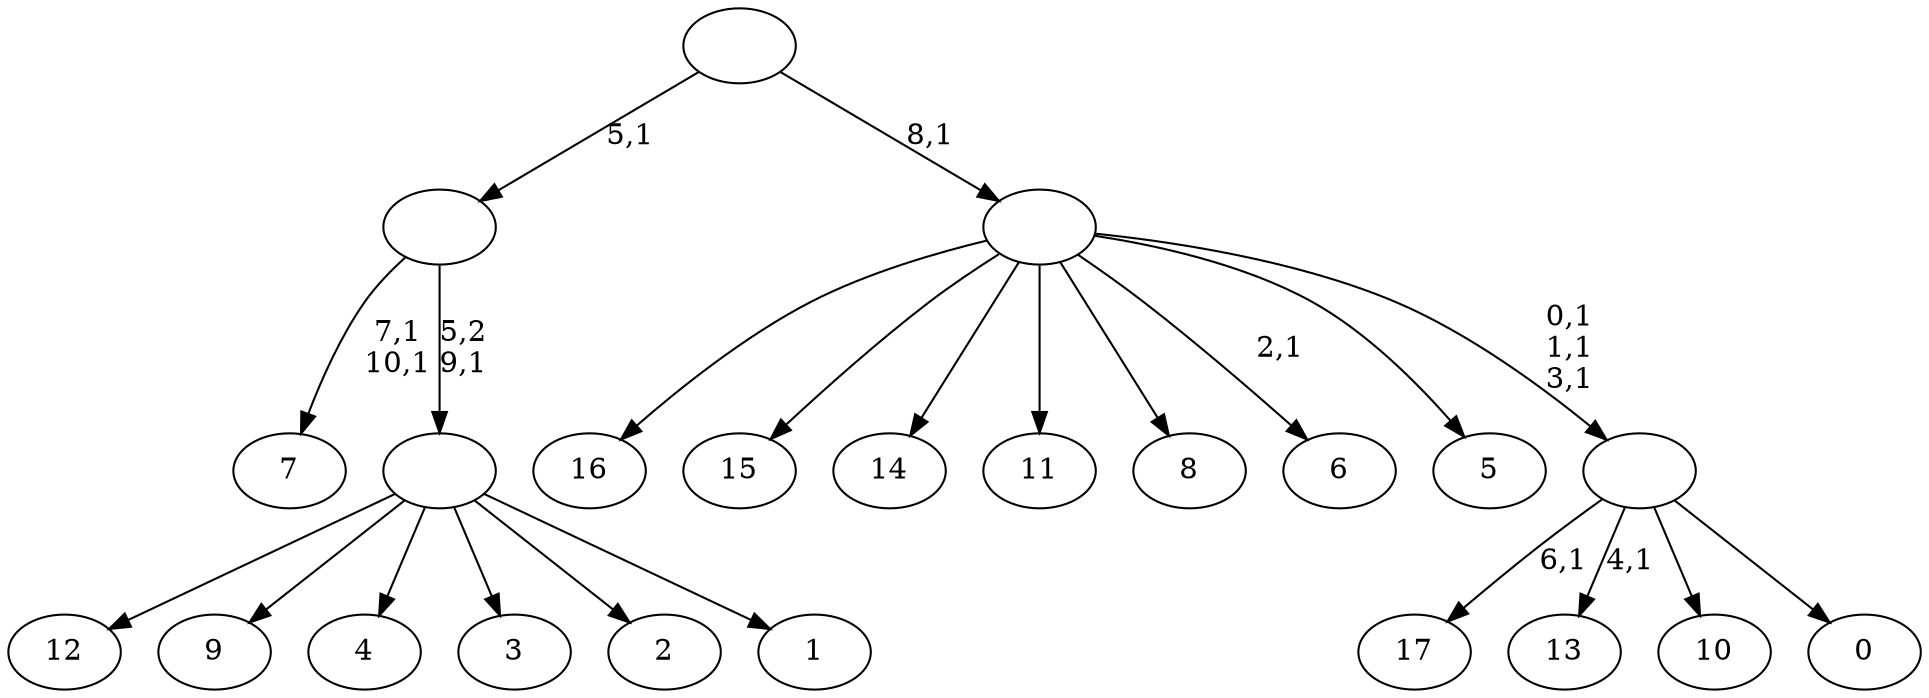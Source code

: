 digraph T {
	29 [label="17"]
	27 [label="16"]
	26 [label="15"]
	25 [label="14"]
	24 [label="13"]
	22 [label="12"]
	21 [label="11"]
	20 [label="10"]
	19 [label="9"]
	18 [label="8"]
	17 [label="7"]
	14 [label="6"]
	12 [label="5"]
	11 [label="4"]
	10 [label="3"]
	9 [label="2"]
	8 [label="1"]
	7 [label=""]
	6 [label=""]
	5 [label="0"]
	4 [label=""]
	1 [label=""]
	0 [label=""]
	7 -> 22 [label=""]
	7 -> 19 [label=""]
	7 -> 11 [label=""]
	7 -> 10 [label=""]
	7 -> 9 [label=""]
	7 -> 8 [label=""]
	6 -> 17 [label="7,1\n10,1"]
	6 -> 7 [label="5,2\n9,1"]
	4 -> 24 [label="4,1"]
	4 -> 29 [label="6,1"]
	4 -> 20 [label=""]
	4 -> 5 [label=""]
	1 -> 4 [label="0,1\n1,1\n3,1"]
	1 -> 14 [label="2,1"]
	1 -> 27 [label=""]
	1 -> 26 [label=""]
	1 -> 25 [label=""]
	1 -> 21 [label=""]
	1 -> 18 [label=""]
	1 -> 12 [label=""]
	0 -> 6 [label="5,1"]
	0 -> 1 [label="8,1"]
}
